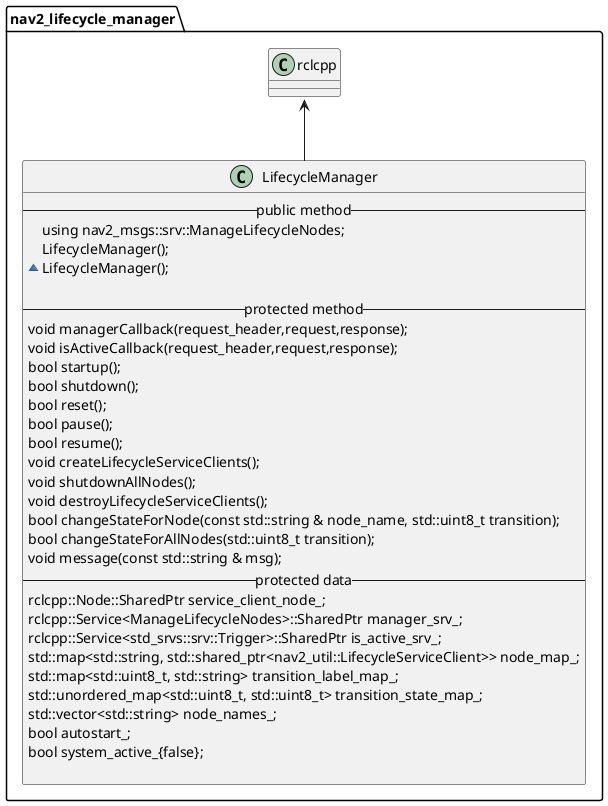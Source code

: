 @startuml
'https://plantuml.com/class-diagram
namespace nav2_lifecycle_manager{
class LifecycleManager{
-- public method --
using nav2_msgs::srv::ManageLifecycleNodes;
LifecycleManager();
~LifecycleManager();

-- protected method --
void managerCallback(request_header,request,response);
void isActiveCallback(request_header,request,response);
bool startup();
bool shutdown();
bool reset();
bool pause();
bool resume();
void createLifecycleServiceClients();
void shutdownAllNodes();
void destroyLifecycleServiceClients();
bool changeStateForNode(const std::string & node_name, std::uint8_t transition);
bool changeStateForAllNodes(std::uint8_t transition);
void message(const std::string & msg);
-- protected data --
rclcpp::Node::SharedPtr service_client_node_;
rclcpp::Service<ManageLifecycleNodes>::SharedPtr manager_srv_;
rclcpp::Service<std_srvs::srv::Trigger>::SharedPtr is_active_srv_;
std::map<std::string, std::shared_ptr<nav2_util::LifecycleServiceClient>> node_map_;
std::map<std::uint8_t, std::string> transition_label_map_;
std::unordered_map<std::uint8_t, std::uint8_t> transition_state_map_;
std::vector<std::string> node_names_;
bool autostart_;
bool system_active_{false};

}

















rclcpp::Node <-- LifecycleManager

}

@enduml